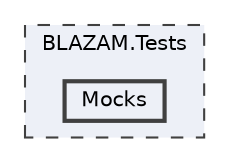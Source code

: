 digraph "BLAZAM.Tests/Mocks"
{
 // LATEX_PDF_SIZE
  bgcolor="transparent";
  edge [fontname=Helvetica,fontsize=10,labelfontname=Helvetica,labelfontsize=10];
  node [fontname=Helvetica,fontsize=10,shape=box,height=0.2,width=0.4];
  compound=true
  subgraph clusterdir_d954c1fc4b3823e54d4223847e2e70b7 {
    graph [ bgcolor="#edf0f7", pencolor="grey25", label="BLAZAM.Tests", fontname=Helvetica,fontsize=10 style="filled,dashed", URL="dir_d954c1fc4b3823e54d4223847e2e70b7.html",tooltip=""]
  dir_517b7719c3a75082ebf6d6d30a0553bf [label="Mocks", fillcolor="#edf0f7", color="grey25", style="filled,bold", URL="dir_517b7719c3a75082ebf6d6d30a0553bf.html",tooltip=""];
  }
}
